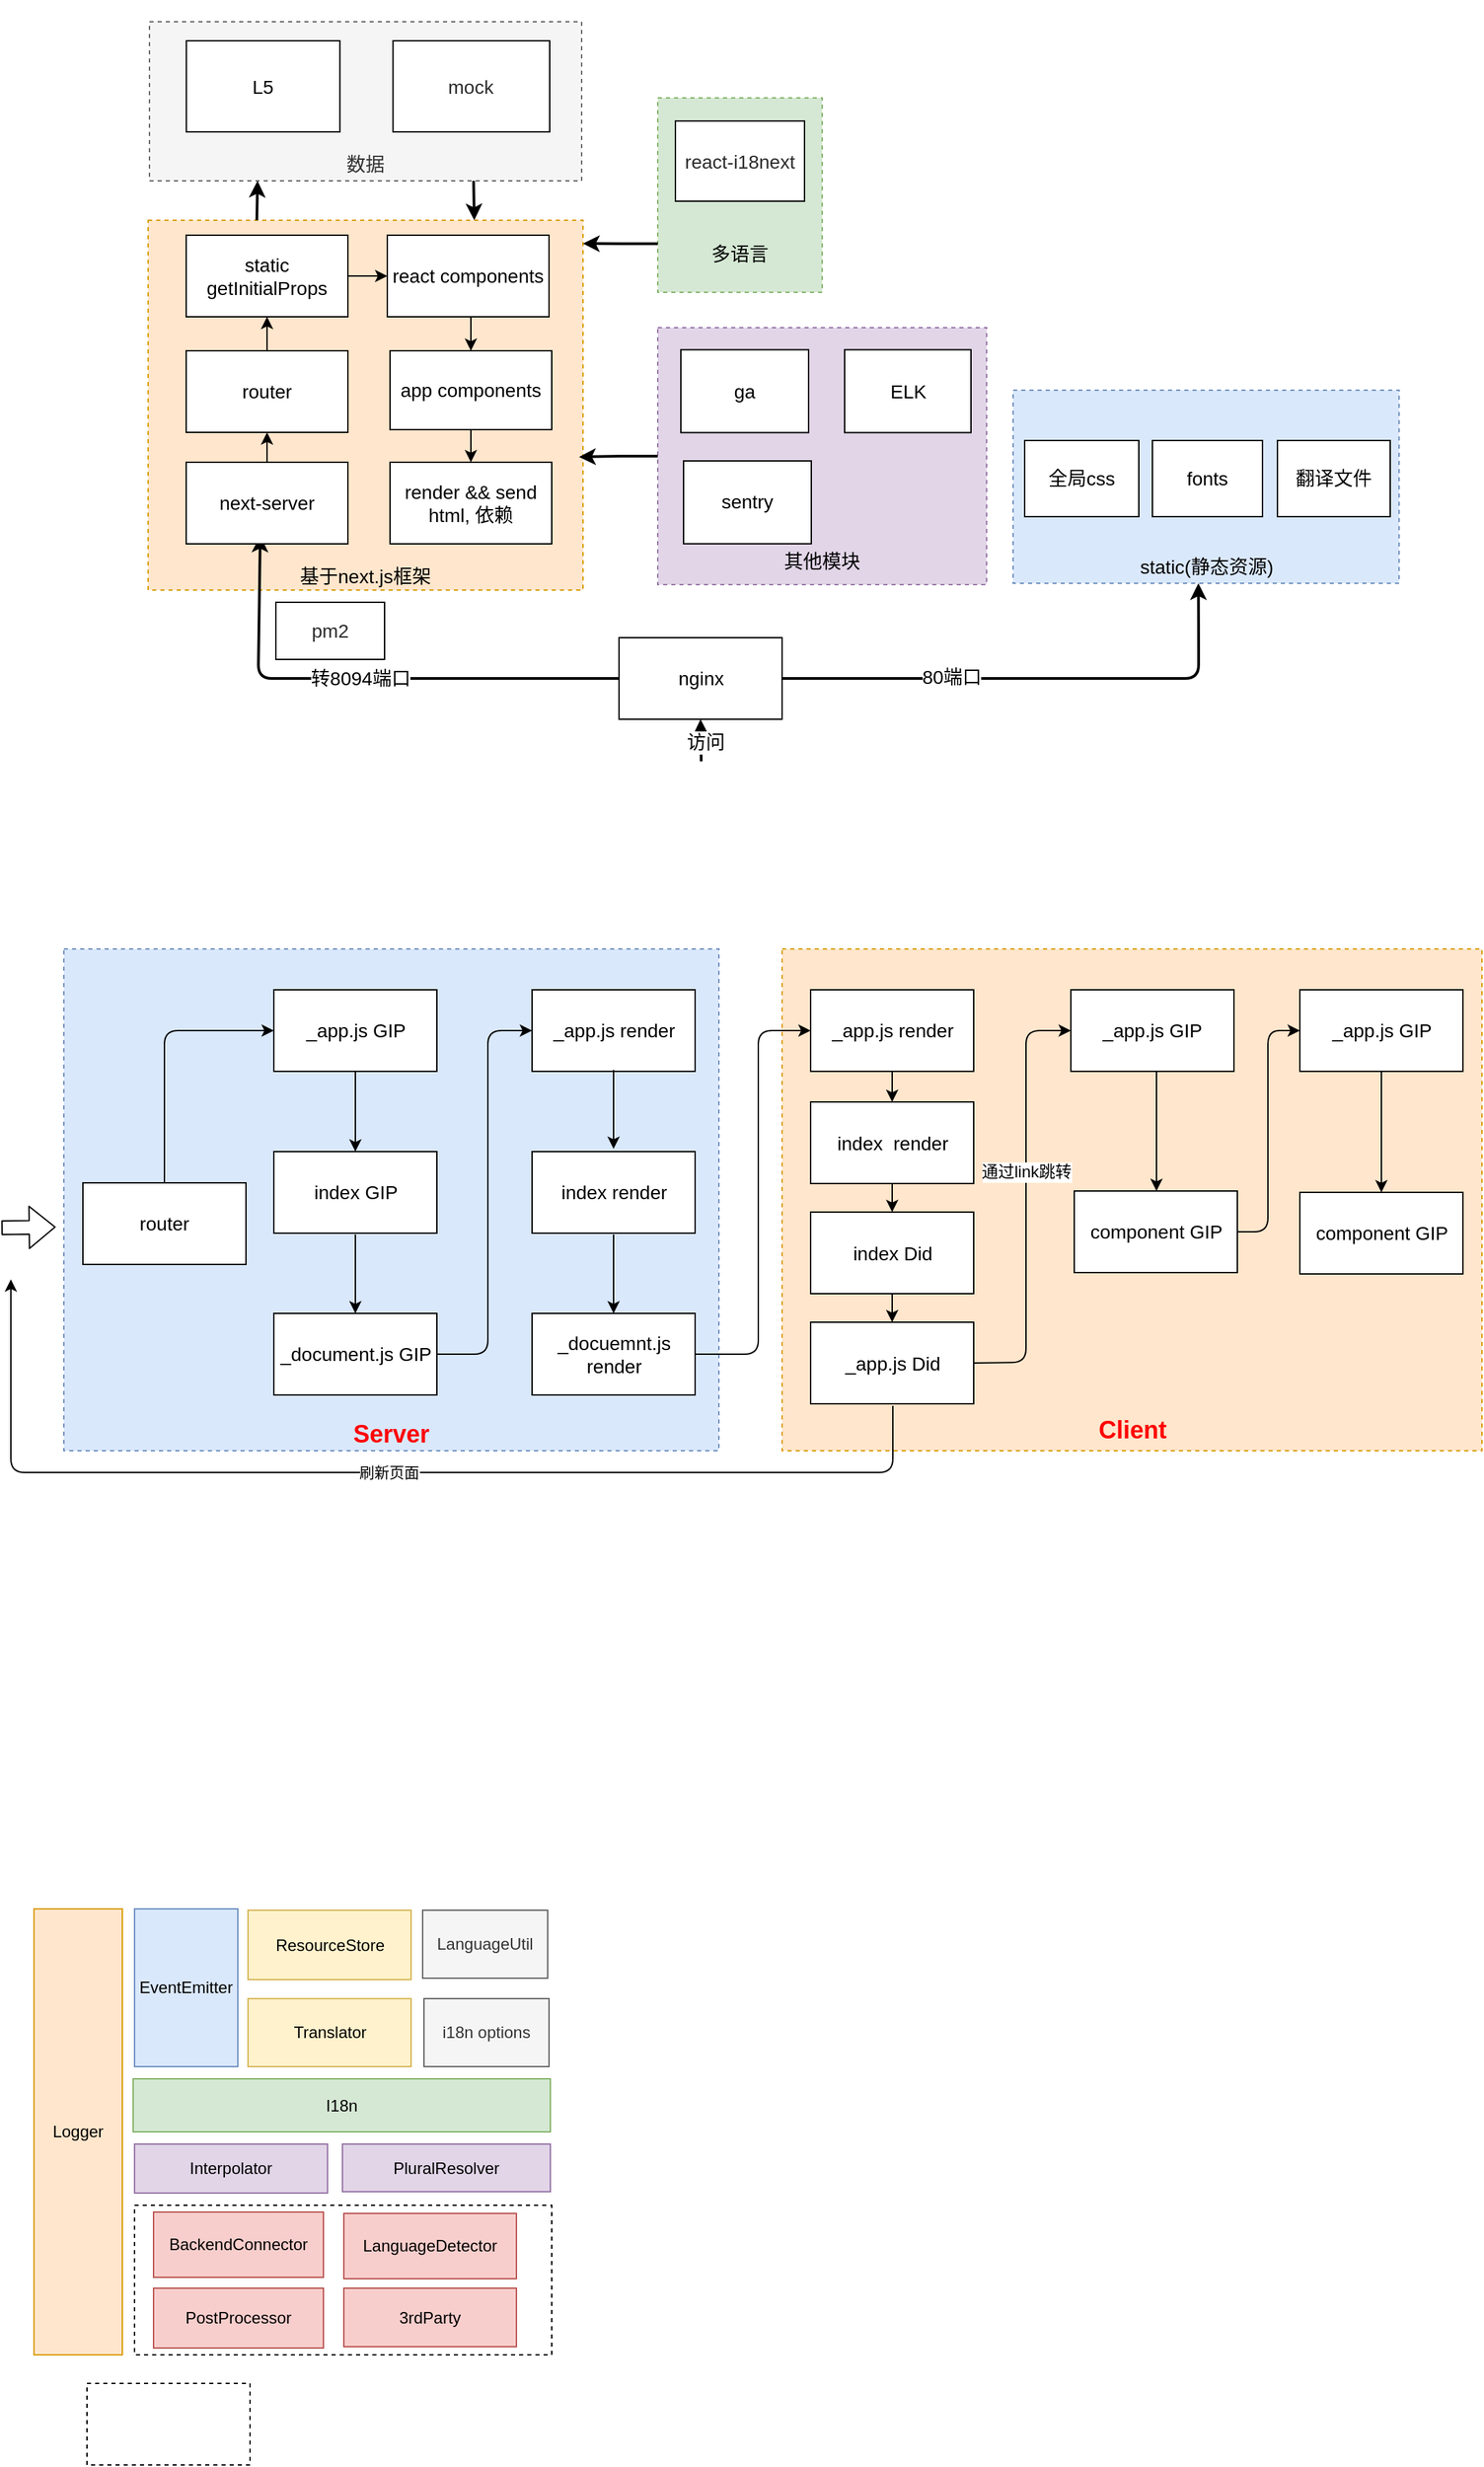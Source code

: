 <mxfile version="11.1.4" type="github"><diagram id="yrwFZAALMLEYpF8rsA4R" name="Page-1"><mxGraphModel dx="946" dy="648" grid="0" gridSize="10" guides="1" tooltips="1" connect="1" arrows="1" fold="1" page="1" pageScale="1.5" pageWidth="827" pageHeight="1169" math="0" shadow="0"><root><mxCell id="0"/><mxCell id="1" parent="0"/><mxCell id="HFbTe754PQWgXcVJ54lF-38" value="&lt;b&gt;&lt;font color=&quot;#ff0000&quot;&gt;&lt;br&gt;&lt;br&gt;&lt;br&gt;&lt;br&gt;&lt;br&gt;&lt;br&gt;&lt;br&gt;&lt;br&gt;&lt;br&gt;&lt;br&gt;&lt;br&gt;&lt;br&gt;&lt;br&gt;&lt;br&gt;&lt;br&gt;&lt;br&gt;&lt;br&gt;&lt;br&gt;&lt;br&gt;&lt;br&gt;&lt;br&gt;&lt;br&gt;&lt;font style=&quot;font-size: 18px&quot;&gt;&lt;br&gt;Client&lt;/font&gt;&lt;/font&gt;&lt;/b&gt;" style="rounded=0;whiteSpace=wrap;html=1;dashed=1;fillColor=#ffe6cc;strokeColor=#d79b00;" parent="1" vertex="1"><mxGeometry x="613.5" y="698" width="515" height="369" as="geometry"/></mxCell><mxCell id="HFbTe754PQWgXcVJ54lF-37" value="&lt;font color=&quot;#ff0000&quot; style=&quot;font-size: 18px&quot;&gt;&lt;br&gt;&lt;br&gt;&lt;br&gt;&lt;br&gt;&lt;br&gt;&lt;br&gt;&lt;br&gt;&lt;br&gt;&lt;br&gt;&lt;br&gt;&lt;br&gt;&lt;br&gt;&lt;br&gt;&lt;br&gt;&lt;br&gt;&lt;font&gt;&lt;b&gt;&lt;br&gt;Server&lt;/b&gt;&lt;/font&gt;&lt;/font&gt;" style="rounded=0;whiteSpace=wrap;html=1;dashed=1;fillColor=#dae8fc;strokeColor=#6c8ebf;" parent="1" vertex="1"><mxGeometry x="85" y="698" width="482" height="369" as="geometry"/></mxCell><mxCell id="fjasAtEGyfay4XgpQ-7l-1" value="&lt;font style=&quot;font-size: 14px&quot;&gt;&lt;br&gt;&lt;br&gt;&lt;br&gt;&lt;br&gt;&lt;br&gt;&lt;br&gt;&lt;br&gt;&lt;br&gt;&lt;br&gt;&lt;br&gt;&lt;br&gt;&lt;br&gt;&lt;br&gt;&lt;br&gt;&lt;br&gt;基于next.js框架&lt;br&gt;&lt;/font&gt;" style="rounded=0;whiteSpace=wrap;html=1;dashed=1;fillColor=#ffe6cc;strokeColor=#d79b00;" parent="1" vertex="1"><mxGeometry x="147" y="162" width="320" height="272" as="geometry"/></mxCell><mxCell id="fjasAtEGyfay4XgpQ-7l-7" value="&lt;font style=&quot;font-size: 14px&quot;&gt;&lt;br&gt;&lt;br&gt;&lt;br&gt;&lt;br&gt;&lt;br&gt;&lt;br&gt;&lt;br&gt;static(静态资源)&lt;/font&gt;" style="rounded=0;whiteSpace=wrap;html=1;dashed=1;fillColor=#dae8fc;strokeColor=#6c8ebf;" parent="1" vertex="1"><mxGeometry x="783.5" y="287" width="284" height="142" as="geometry"/></mxCell><mxCell id="fjasAtEGyfay4XgpQ-7l-4" value="&lt;font style=&quot;font-size: 14px&quot;&gt;nginx&lt;/font&gt;" style="rounded=0;whiteSpace=wrap;html=1;" parent="1" vertex="1"><mxGeometry x="493.5" y="469" width="120" height="60" as="geometry"/></mxCell><mxCell id="fjasAtEGyfay4XgpQ-7l-5" value="&lt;font style=&quot;font-size: 14px&quot;&gt;fonts&lt;/font&gt;" style="rounded=0;whiteSpace=wrap;html=1;" parent="1" vertex="1"><mxGeometry x="886" y="324" width="81" height="56" as="geometry"/></mxCell><mxCell id="fjasAtEGyfay4XgpQ-7l-6" value="&lt;font style=&quot;font-size: 14px&quot;&gt;全局css&lt;/font&gt;" style="rounded=0;whiteSpace=wrap;html=1;" parent="1" vertex="1"><mxGeometry x="792" y="324" width="84" height="56" as="geometry"/></mxCell><mxCell id="fjasAtEGyfay4XgpQ-7l-8" value="&lt;font style=&quot;font-size: 14px&quot;&gt;翻译文件&lt;/font&gt;" style="rounded=0;whiteSpace=wrap;html=1;" parent="1" vertex="1"><mxGeometry x="978" y="324" width="83" height="56" as="geometry"/></mxCell><mxCell id="fjasAtEGyfay4XgpQ-7l-9" value="" style="endArrow=classic;html=1;strokeWidth=2;exitX=1;exitY=0.5;exitDx=0;exitDy=0;entryX=0.48;entryY=1;entryDx=0;entryDy=0;entryPerimeter=0;" parent="1" source="fjasAtEGyfay4XgpQ-7l-4" target="fjasAtEGyfay4XgpQ-7l-7" edge="1"><mxGeometry width="50" height="50" relative="1" as="geometry"><mxPoint x="564" y="500" as="sourcePoint"/><mxPoint x="849" y="407" as="targetPoint"/><Array as="points"><mxPoint x="920" y="499"/><mxPoint x="920" y="466"/></Array></mxGeometry></mxCell><mxCell id="fjasAtEGyfay4XgpQ-7l-10" value="&lt;font style=&quot;font-size: 14px&quot;&gt;80端口&lt;/font&gt;" style="text;html=1;resizable=0;points=[];align=center;verticalAlign=middle;labelBackgroundColor=#ffffff;" parent="fjasAtEGyfay4XgpQ-7l-9" vertex="1" connectable="0"><mxGeometry x="0.085" y="1" relative="1" as="geometry"><mxPoint x="-80" as="offset"/></mxGeometry></mxCell><mxCell id="fjasAtEGyfay4XgpQ-7l-12" value="" style="endArrow=classic;html=1;entryX=0.5;entryY=1;entryDx=0;entryDy=0;exitX=0;exitY=0.5;exitDx=0;exitDy=0;strokeWidth=2;" parent="1" source="fjasAtEGyfay4XgpQ-7l-4" edge="1"><mxGeometry width="50" height="50" relative="1" as="geometry"><mxPoint x="537" y="467" as="sourcePoint"/><mxPoint x="229.5" y="394" as="targetPoint"/><Array as="points"><mxPoint x="228" y="499"/></Array></mxGeometry></mxCell><mxCell id="fjasAtEGyfay4XgpQ-7l-14" value="&lt;font style=&quot;font-size: 14px&quot;&gt;转8094端口&lt;/font&gt;" style="text;html=1;resizable=0;points=[];align=center;verticalAlign=middle;labelBackgroundColor=#ffffff;" parent="fjasAtEGyfay4XgpQ-7l-12" vertex="1" connectable="0"><mxGeometry x="-0.063" relative="1" as="geometry"><mxPoint x="-17" as="offset"/></mxGeometry></mxCell><mxCell id="fjasAtEGyfay4XgpQ-7l-47" value="&lt;font color=&quot;#2b2b2b&quot;&gt;&lt;span style=&quot;font-size: 14px ; white-space: pre-wrap ; background-color: rgb(255 , 255 , 255)&quot;&gt;pm2&lt;/span&gt;&lt;/font&gt;" style="rounded=0;whiteSpace=wrap;html=1;" parent="1" vertex="1"><mxGeometry x="241" y="443" width="80" height="42" as="geometry"/></mxCell><mxCell id="HFbTe754PQWgXcVJ54lF-2" value="" style="shape=flexArrow;endArrow=classic;html=1;" parent="1" edge="1"><mxGeometry width="50" height="50" relative="1" as="geometry"><mxPoint x="39" y="903" as="sourcePoint"/><mxPoint x="79" y="902.5" as="targetPoint"/></mxGeometry></mxCell><mxCell id="HFbTe754PQWgXcVJ54lF-4" value="&lt;font style=&quot;font-size: 14px&quot;&gt;router&lt;/font&gt;" style="rounded=0;whiteSpace=wrap;html=1;" parent="1" vertex="1"><mxGeometry x="99" y="870" width="120" height="60" as="geometry"/></mxCell><mxCell id="HFbTe754PQWgXcVJ54lF-6" value="&lt;span style=&quot;font-size: 14px&quot;&gt;_app.js GIP&lt;/span&gt;" style="rounded=0;whiteSpace=wrap;html=1;" parent="1" vertex="1"><mxGeometry x="239.5" y="728" width="120" height="60" as="geometry"/></mxCell><mxCell id="HFbTe754PQWgXcVJ54lF-7" value="&lt;span style=&quot;font-size: 14px&quot;&gt;_document.js GIP&lt;/span&gt;" style="rounded=0;whiteSpace=wrap;html=1;" parent="1" vertex="1"><mxGeometry x="239.5" y="966" width="120" height="60" as="geometry"/></mxCell><mxCell id="HFbTe754PQWgXcVJ54lF-8" value="&lt;span style=&quot;font-size: 14px&quot;&gt;index GIP&lt;/span&gt;" style="rounded=0;whiteSpace=wrap;html=1;" parent="1" vertex="1"><mxGeometry x="239.5" y="847" width="120" height="60" as="geometry"/></mxCell><mxCell id="HFbTe754PQWgXcVJ54lF-9" value="&lt;span style=&quot;font-size: 14px&quot;&gt;_app.js render&lt;/span&gt;" style="rounded=0;whiteSpace=wrap;html=1;" parent="1" vertex="1"><mxGeometry x="429.5" y="728" width="120" height="60" as="geometry"/></mxCell><mxCell id="HFbTe754PQWgXcVJ54lF-10" value="&lt;span style=&quot;font-size: 14px&quot;&gt;index&lt;/span&gt;&lt;span style=&quot;font-size: 14px&quot;&gt;&amp;nbsp;render&lt;/span&gt;" style="rounded=0;whiteSpace=wrap;html=1;" parent="1" vertex="1"><mxGeometry x="429.5" y="847" width="120" height="60" as="geometry"/></mxCell><mxCell id="HFbTe754PQWgXcVJ54lF-11" value="&lt;span style=&quot;font-size: 14px&quot;&gt;_docuemnt.js render&lt;/span&gt;" style="rounded=0;whiteSpace=wrap;html=1;" parent="1" vertex="1"><mxGeometry x="429.5" y="966" width="120" height="60" as="geometry"/></mxCell><mxCell id="HFbTe754PQWgXcVJ54lF-12" value="" style="endArrow=classic;html=1;exitX=0.5;exitY=0;exitDx=0;exitDy=0;entryX=0;entryY=0.5;entryDx=0;entryDy=0;" parent="1" source="HFbTe754PQWgXcVJ54lF-4" target="HFbTe754PQWgXcVJ54lF-6" edge="1"><mxGeometry width="50" height="50" relative="1" as="geometry"><mxPoint x="134.5" y="829" as="sourcePoint"/><mxPoint x="184.5" y="779" as="targetPoint"/><Array as="points"><mxPoint x="159" y="758"/></Array></mxGeometry></mxCell><mxCell id="HFbTe754PQWgXcVJ54lF-13" value="" style="endArrow=classic;html=1;entryX=0.5;entryY=0;entryDx=0;entryDy=0;exitX=0.5;exitY=1;exitDx=0;exitDy=0;" parent="1" source="HFbTe754PQWgXcVJ54lF-6" target="HFbTe754PQWgXcVJ54lF-8" edge="1"><mxGeometry width="50" height="50" relative="1" as="geometry"><mxPoint x="227" y="846" as="sourcePoint"/><mxPoint x="277" y="796" as="targetPoint"/></mxGeometry></mxCell><mxCell id="HFbTe754PQWgXcVJ54lF-14" value="" style="endArrow=classic;html=1;entryX=0.5;entryY=0;entryDx=0;entryDy=0;exitX=0.5;exitY=1;exitDx=0;exitDy=0;" parent="1" edge="1"><mxGeometry width="50" height="50" relative="1" as="geometry"><mxPoint x="299.5" y="908" as="sourcePoint"/><mxPoint x="299.5" y="966" as="targetPoint"/></mxGeometry></mxCell><mxCell id="HFbTe754PQWgXcVJ54lF-15" value="" style="endArrow=classic;html=1;entryX=0;entryY=0.5;entryDx=0;entryDy=0;exitX=1;exitY=0.5;exitDx=0;exitDy=0;" parent="1" source="HFbTe754PQWgXcVJ54lF-7" target="HFbTe754PQWgXcVJ54lF-9" edge="1"><mxGeometry width="50" height="50" relative="1" as="geometry"><mxPoint x="386" y="1046" as="sourcePoint"/><mxPoint x="456.711" y="996" as="targetPoint"/><Array as="points"><mxPoint x="397" y="996"/><mxPoint x="397" y="864"/><mxPoint x="397" y="758"/></Array></mxGeometry></mxCell><mxCell id="HFbTe754PQWgXcVJ54lF-16" value="" style="endArrow=classic;html=1;entryX=0.5;entryY=0;entryDx=0;entryDy=0;exitX=0.5;exitY=1;exitDx=0;exitDy=0;" parent="1" edge="1"><mxGeometry width="50" height="50" relative="1" as="geometry"><mxPoint x="489.5" y="787" as="sourcePoint"/><mxPoint x="489.5" y="845" as="targetPoint"/></mxGeometry></mxCell><mxCell id="HFbTe754PQWgXcVJ54lF-17" value="" style="endArrow=classic;html=1;entryX=0.5;entryY=0;entryDx=0;entryDy=0;exitX=0.5;exitY=1;exitDx=0;exitDy=0;" parent="1" edge="1"><mxGeometry width="50" height="50" relative="1" as="geometry"><mxPoint x="489.5" y="908" as="sourcePoint"/><mxPoint x="489.5" y="966" as="targetPoint"/></mxGeometry></mxCell><mxCell id="HFbTe754PQWgXcVJ54lF-18" value="&lt;span style=&quot;font-size: 14px&quot;&gt;_app.js render&lt;/span&gt;" style="rounded=0;whiteSpace=wrap;html=1;" parent="1" vertex="1"><mxGeometry x="634.5" y="728" width="120" height="60" as="geometry"/></mxCell><mxCell id="HFbTe754PQWgXcVJ54lF-19" value="&lt;span style=&quot;font-size: 14px&quot;&gt;index&amp;nbsp;&amp;nbsp;&lt;/span&gt;&lt;span style=&quot;font-size: 14px&quot;&gt;render&lt;/span&gt;" style="rounded=0;whiteSpace=wrap;html=1;" parent="1" vertex="1"><mxGeometry x="634.5" y="810.5" width="120" height="60" as="geometry"/></mxCell><mxCell id="HFbTe754PQWgXcVJ54lF-20" value="&lt;span style=&quot;font-size: 14px&quot;&gt;index Did&lt;/span&gt;" style="rounded=0;whiteSpace=wrap;html=1;" parent="1" vertex="1"><mxGeometry x="634.5" y="891.5" width="120" height="60" as="geometry"/></mxCell><mxCell id="HFbTe754PQWgXcVJ54lF-21" value="&lt;span style=&quot;font-size: 14px&quot;&gt;_app.js Did&lt;/span&gt;" style="rounded=0;whiteSpace=wrap;html=1;" parent="1" vertex="1"><mxGeometry x="634.5" y="972.5" width="120" height="60" as="geometry"/></mxCell><mxCell id="HFbTe754PQWgXcVJ54lF-22" value="" style="endArrow=classic;html=1;entryX=0.5;entryY=0;entryDx=0;entryDy=0;exitX=0.5;exitY=1;exitDx=0;exitDy=0;" parent="1" source="HFbTe754PQWgXcVJ54lF-18" target="HFbTe754PQWgXcVJ54lF-19" edge="1"><mxGeometry width="50" height="50" relative="1" as="geometry"><mxPoint x="536" y="798" as="sourcePoint"/><mxPoint x="536" y="856" as="targetPoint"/></mxGeometry></mxCell><mxCell id="HFbTe754PQWgXcVJ54lF-25" value="" style="endArrow=classic;html=1;entryX=0.5;entryY=0;entryDx=0;entryDy=0;exitX=0.5;exitY=1;exitDx=0;exitDy=0;" parent="1" source="HFbTe754PQWgXcVJ54lF-19" target="HFbTe754PQWgXcVJ54lF-20" edge="1"><mxGeometry width="50" height="50" relative="1" as="geometry"><mxPoint x="755" y="871" as="sourcePoint"/><mxPoint x="765" y="820" as="targetPoint"/></mxGeometry></mxCell><mxCell id="HFbTe754PQWgXcVJ54lF-26" value="" style="endArrow=classic;html=1;entryX=0.5;entryY=0;entryDx=0;entryDy=0;exitX=0.5;exitY=1;exitDx=0;exitDy=0;" parent="1" source="HFbTe754PQWgXcVJ54lF-20" target="HFbTe754PQWgXcVJ54lF-21" edge="1"><mxGeometry width="50" height="50" relative="1" as="geometry"><mxPoint x="755" y="954" as="sourcePoint"/><mxPoint x="775" y="830" as="targetPoint"/></mxGeometry></mxCell><mxCell id="HFbTe754PQWgXcVJ54lF-27" value="" style="endArrow=classic;html=1;entryX=0;entryY=0.5;entryDx=0;entryDy=0;exitX=1;exitY=0.5;exitDx=0;exitDy=0;" parent="1" source="HFbTe754PQWgXcVJ54lF-11" target="HFbTe754PQWgXcVJ54lF-18" edge="1"><mxGeometry width="50" height="50" relative="1" as="geometry"><mxPoint x="535.5" y="918" as="sourcePoint"/><mxPoint x="535.5" y="976" as="targetPoint"/><Array as="points"><mxPoint x="596" y="996"/><mxPoint x="596" y="758"/></Array></mxGeometry></mxCell><mxCell id="HFbTe754PQWgXcVJ54lF-29" value="&lt;span style=&quot;font-size: 14px&quot;&gt;_app.js GIP&lt;/span&gt;" style="rounded=0;whiteSpace=wrap;html=1;" parent="1" vertex="1"><mxGeometry x="826" y="728" width="120" height="60" as="geometry"/></mxCell><mxCell id="HFbTe754PQWgXcVJ54lF-30" value="&lt;span style=&quot;font-size: 14px&quot;&gt;component GIP&lt;/span&gt;" style="rounded=0;whiteSpace=wrap;html=1;" parent="1" vertex="1"><mxGeometry x="828.5" y="876" width="120" height="60" as="geometry"/></mxCell><mxCell id="HFbTe754PQWgXcVJ54lF-31" value="&lt;span style=&quot;font-size: 14px&quot;&gt;_app.js GIP&lt;/span&gt;" style="rounded=0;whiteSpace=wrap;html=1;" parent="1" vertex="1"><mxGeometry x="994.5" y="728" width="120" height="60" as="geometry"/></mxCell><mxCell id="HFbTe754PQWgXcVJ54lF-32" value="&lt;span style=&quot;font-size: 14px&quot;&gt;component GIP&lt;/span&gt;" style="rounded=0;whiteSpace=wrap;html=1;" parent="1" vertex="1"><mxGeometry x="994.5" y="877" width="120" height="60" as="geometry"/></mxCell><mxCell id="HFbTe754PQWgXcVJ54lF-33" value="" style="endArrow=classic;html=1;exitX=1;exitY=0.5;exitDx=0;exitDy=0;entryX=0;entryY=0.5;entryDx=0;entryDy=0;" parent="1" source="HFbTe754PQWgXcVJ54lF-21" target="HFbTe754PQWgXcVJ54lF-29" edge="1"><mxGeometry width="50" height="50" relative="1" as="geometry"><mxPoint x="822" y="1016" as="sourcePoint"/><mxPoint x="872" y="882" as="targetPoint"/><Array as="points"><mxPoint x="793" y="1002"/><mxPoint x="793" y="758"/></Array></mxGeometry></mxCell><mxCell id="HFbTe754PQWgXcVJ54lF-35" value="通过link跳转" style="text;html=1;resizable=0;points=[];align=center;verticalAlign=middle;labelBackgroundColor=#ffffff;" parent="HFbTe754PQWgXcVJ54lF-33" vertex="1" connectable="0"><mxGeometry x="0.131" relative="1" as="geometry"><mxPoint as="offset"/></mxGeometry></mxCell><mxCell id="HFbTe754PQWgXcVJ54lF-39" value="" style="endArrow=classic;html=1;" parent="1" edge="1"><mxGeometry width="50" height="50" relative="1" as="geometry"><mxPoint x="889" y="788" as="sourcePoint"/><mxPoint x="889" y="876" as="targetPoint"/></mxGeometry></mxCell><mxCell id="HFbTe754PQWgXcVJ54lF-42" value="" style="endArrow=classic;html=1;entryX=0.5;entryY=0;entryDx=0;entryDy=0;exitX=0.5;exitY=1;exitDx=0;exitDy=0;" parent="1" source="HFbTe754PQWgXcVJ54lF-31" target="HFbTe754PQWgXcVJ54lF-32" edge="1"><mxGeometry width="50" height="50" relative="1" as="geometry"><mxPoint x="509.5" y="807" as="sourcePoint"/><mxPoint x="509.5" y="865" as="targetPoint"/></mxGeometry></mxCell><mxCell id="HFbTe754PQWgXcVJ54lF-43" value="" style="endArrow=classic;html=1;entryX=0;entryY=0.5;entryDx=0;entryDy=0;exitX=1;exitY=0.5;exitDx=0;exitDy=0;" parent="1" source="HFbTe754PQWgXcVJ54lF-30" target="HFbTe754PQWgXcVJ54lF-31" edge="1"><mxGeometry width="50" height="50" relative="1" as="geometry"><mxPoint x="1065" y="798" as="sourcePoint"/><mxPoint x="1065" y="887" as="targetPoint"/><Array as="points"><mxPoint x="971" y="906"/><mxPoint x="971" y="758"/></Array></mxGeometry></mxCell><mxCell id="HFbTe754PQWgXcVJ54lF-44" value="刷新页面" style="endArrow=classic;html=1;" parent="1" edge="1"><mxGeometry width="50" height="50" relative="1" as="geometry"><mxPoint x="695" y="1034" as="sourcePoint"/><mxPoint x="46" y="941" as="targetPoint"/><Array as="points"><mxPoint x="695" y="1083"/><mxPoint x="286" y="1083"/><mxPoint x="121" y="1083"/><mxPoint x="46" y="1083"/></Array></mxGeometry></mxCell><mxCell id="qxPguwyZ_NLMw6IKdvKy-2" value="Logger" style="rounded=0;whiteSpace=wrap;html=1;fillColor=#ffe6cc;strokeColor=#d79b00;" parent="1" vertex="1"><mxGeometry x="63" y="1404" width="65" height="328" as="geometry"/></mxCell><mxCell id="qxPguwyZ_NLMw6IKdvKy-4" value="EventEmitter" style="rounded=0;whiteSpace=wrap;html=1;fillColor=#dae8fc;strokeColor=#6c8ebf;" parent="1" vertex="1"><mxGeometry x="137" y="1404" width="76" height="116" as="geometry"/></mxCell><mxCell id="qxPguwyZ_NLMw6IKdvKy-8" value="ResourceStore" style="rounded=0;whiteSpace=wrap;html=1;fillColor=#fff2cc;strokeColor=#d6b656;" parent="1" vertex="1"><mxGeometry x="220.5" y="1405" width="120" height="51" as="geometry"/></mxCell><mxCell id="qxPguwyZ_NLMw6IKdvKy-9" value="Translator" style="rounded=0;whiteSpace=wrap;html=1;fillColor=#fff2cc;strokeColor=#d6b656;" parent="1" vertex="1"><mxGeometry x="220.5" y="1470" width="120" height="50" as="geometry"/></mxCell><mxCell id="qxPguwyZ_NLMw6IKdvKy-12" value="LanguageUtil" style="rounded=0;whiteSpace=wrap;html=1;fillColor=#f5f5f5;strokeColor=#666666;fontColor=#333333;" parent="1" vertex="1"><mxGeometry x="349" y="1405" width="92" height="50" as="geometry"/></mxCell><mxCell id="qxPguwyZ_NLMw6IKdvKy-13" value="I18n" style="rounded=0;whiteSpace=wrap;html=1;fillColor=#d5e8d4;strokeColor=#82b366;" parent="1" vertex="1"><mxGeometry x="136" y="1529" width="307" height="39" as="geometry"/></mxCell><mxCell id="qxPguwyZ_NLMw6IKdvKy-14" value="Interpolator" style="rounded=0;whiteSpace=wrap;html=1;fillColor=#e1d5e7;strokeColor=#9673a6;" parent="1" vertex="1"><mxGeometry x="137" y="1577" width="142" height="36" as="geometry"/></mxCell><mxCell id="qxPguwyZ_NLMw6IKdvKy-15" value="i18n options" style="rounded=0;whiteSpace=wrap;html=1;fillColor=#f5f5f5;strokeColor=#666666;fontColor=#333333;" parent="1" vertex="1"><mxGeometry x="350" y="1470" width="92" height="50" as="geometry"/></mxCell><mxCell id="qxPguwyZ_NLMw6IKdvKy-16" value="PluralResolver" style="rounded=0;whiteSpace=wrap;html=1;fillColor=#e1d5e7;strokeColor=#9673a6;" parent="1" vertex="1"><mxGeometry x="290" y="1577" width="153" height="35" as="geometry"/></mxCell><mxCell id="qxPguwyZ_NLMw6IKdvKy-18" value="" style="group;dashed=1;" parent="1" vertex="1" connectable="0"><mxGeometry x="151" y="1627" width="293" height="105" as="geometry"/></mxCell><mxCell id="qxPguwyZ_NLMw6IKdvKy-17" value="" style="rounded=0;whiteSpace=wrap;html=1;fillColor=none;dashed=1;" parent="qxPguwyZ_NLMw6IKdvKy-18" vertex="1"><mxGeometry x="-14" y="-5" width="307" height="110" as="geometry"/></mxCell><mxCell id="qxPguwyZ_NLMw6IKdvKy-3" value="BackendConnector" style="rounded=0;whiteSpace=wrap;html=1;fillColor=#f8cecc;strokeColor=#b85450;" parent="qxPguwyZ_NLMw6IKdvKy-18" vertex="1"><mxGeometry width="125" height="48" as="geometry"/></mxCell><mxCell id="qxPguwyZ_NLMw6IKdvKy-5" value="PostProcessor" style="rounded=0;whiteSpace=wrap;html=1;fillColor=#f8cecc;strokeColor=#b85450;" parent="qxPguwyZ_NLMw6IKdvKy-18" vertex="1"><mxGeometry y="56" width="125" height="44" as="geometry"/></mxCell><mxCell id="qxPguwyZ_NLMw6IKdvKy-6" value="LanguageDetector" style="rounded=0;whiteSpace=wrap;html=1;fillColor=#f8cecc;strokeColor=#b85450;" parent="qxPguwyZ_NLMw6IKdvKy-18" vertex="1"><mxGeometry x="140" y="1" width="127" height="48" as="geometry"/></mxCell><mxCell id="qxPguwyZ_NLMw6IKdvKy-7" value="3rdParty" style="rounded=0;whiteSpace=wrap;html=1;fillColor=#f8cecc;strokeColor=#b85450;" parent="qxPguwyZ_NLMw6IKdvKy-18" vertex="1"><mxGeometry x="140" y="56" width="127" height="43" as="geometry"/></mxCell><mxCell id="9qx7VGFw7wvQeBr6Wfoj-5" value="" style="rounded=0;whiteSpace=wrap;html=1;dashed=1;" parent="1" vertex="1"><mxGeometry x="102" y="1753" width="120" height="60" as="geometry"/></mxCell><mxCell id="9qx7VGFw7wvQeBr6Wfoj-35" value="" style="endArrow=classic;html=1;strokeWidth=2;entryX=0.5;entryY=1;entryDx=0;entryDy=0;" parent="1" target="fjasAtEGyfay4XgpQ-7l-4" edge="1"><mxGeometry width="50" height="50" relative="1" as="geometry"><mxPoint x="554" y="560" as="sourcePoint"/><mxPoint x="578" y="559" as="targetPoint"/></mxGeometry></mxCell><mxCell id="9qx7VGFw7wvQeBr6Wfoj-36" value="&lt;font style=&quot;font-size: 14px&quot;&gt;访问&lt;/font&gt;" style="text;html=1;resizable=0;points=[];align=center;verticalAlign=middle;labelBackgroundColor=#ffffff;" parent="9qx7VGFw7wvQeBr6Wfoj-35" vertex="1" connectable="0"><mxGeometry x="-0.052" y="-3" relative="1" as="geometry"><mxPoint as="offset"/></mxGeometry></mxCell><mxCell id="wtfWNb9yjtGzy_PD_Spp-4" value="" style="group" parent="1" vertex="1" connectable="0"><mxGeometry x="159" width="307" height="147" as="geometry"/></mxCell><mxCell id="Wb6L665JLZdIpyMM1T9n-1" value="" style="group" vertex="1" connectable="0" parent="wtfWNb9yjtGzy_PD_Spp-4"><mxGeometry width="307" height="147" as="geometry"/></mxCell><mxCell id="wtfWNb9yjtGzy_PD_Spp-2" value="&lt;br&gt;&lt;br&gt;&lt;br&gt;&lt;br&gt;&lt;font style=&quot;font-size: 14px&quot;&gt;&lt;br&gt;&lt;br&gt;数据&lt;/font&gt;" style="rounded=0;whiteSpace=wrap;html=1;dashed=1;fillColor=#f5f5f5;strokeColor=#666666;fontColor=#333333;" parent="Wb6L665JLZdIpyMM1T9n-1" vertex="1"><mxGeometry x="-11" y="16" width="318" height="117" as="geometry"/></mxCell><mxCell id="fjasAtEGyfay4XgpQ-7l-19" value="&lt;font style=&quot;font-size: 14px&quot;&gt;L5&lt;/font&gt;" style="rounded=0;whiteSpace=wrap;html=1;" parent="Wb6L665JLZdIpyMM1T9n-1" vertex="1"><mxGeometry x="16.141" y="30" width="112.987" height="67" as="geometry"/></mxCell><mxCell id="fjasAtEGyfay4XgpQ-7l-45" value="&lt;font color=&quot;#2b2b2b&quot;&gt;&lt;span style=&quot;font-size: 14px ; white-space: pre-wrap ; background-color: rgb(255 , 255 , 255)&quot;&gt;mock&lt;/span&gt;&lt;/font&gt;" style="rounded=0;whiteSpace=wrap;html=1;" parent="Wb6L665JLZdIpyMM1T9n-1" vertex="1"><mxGeometry x="168.21" y="30" width="115.293" height="67" as="geometry"/></mxCell><mxCell id="Wb6L665JLZdIpyMM1T9n-9" style="edgeStyle=orthogonalEdgeStyle;rounded=0;orthogonalLoop=1;jettySize=auto;html=1;exitX=0.5;exitY=0;exitDx=0;exitDy=0;entryX=0.5;entryY=1;entryDx=0;entryDy=0;" edge="1" parent="1" source="wtfWNb9yjtGzy_PD_Spp-5" target="wtfWNb9yjtGzy_PD_Spp-11"><mxGeometry relative="1" as="geometry"/></mxCell><mxCell id="wtfWNb9yjtGzy_PD_Spp-5" value="&lt;span style=&quot;font-size: 14px&quot;&gt;next-server&lt;/span&gt;" style="rounded=0;whiteSpace=wrap;html=1;" parent="1" vertex="1"><mxGeometry x="175" y="340" width="119" height="60" as="geometry"/></mxCell><mxCell id="wtfWNb9yjtGzy_PD_Spp-6" value="" style="group" parent="1" vertex="1" connectable="0"><mxGeometry x="482" y="241" width="282" height="196" as="geometry"/></mxCell><mxCell id="wtfWNb9yjtGzy_PD_Spp-9" value="&lt;br&gt;&lt;br&gt;&lt;br&gt;&lt;br&gt;&lt;br&gt;&lt;br&gt;&lt;font style=&quot;font-size: 14px&quot;&gt;&lt;br&gt;&lt;br&gt;&lt;br&gt;&lt;br&gt;其他模块&lt;/font&gt;" style="rounded=0;whiteSpace=wrap;html=1;dashed=1;fillColor=#e1d5e7;strokeColor=#9673a6;" parent="wtfWNb9yjtGzy_PD_Spp-6" vertex="1"><mxGeometry x="40" width="242" height="189" as="geometry"/></mxCell><mxCell id="fjasAtEGyfay4XgpQ-7l-43" value="&lt;font style=&quot;font-size: 14px&quot;&gt;sentry&lt;/font&gt;" style="rounded=0;whiteSpace=wrap;html=1;" parent="wtfWNb9yjtGzy_PD_Spp-6" vertex="1"><mxGeometry x="59" y="98" width="94" height="60.933" as="geometry"/></mxCell><mxCell id="fjasAtEGyfay4XgpQ-7l-49" value="&lt;font style=&quot;font-size: 14px&quot;&gt;ga&lt;/font&gt;" style="rounded=0;whiteSpace=wrap;html=1;" parent="wtfWNb9yjtGzy_PD_Spp-6" vertex="1"><mxGeometry x="57" y="16.249" width="94" height="60.933" as="geometry"/></mxCell><mxCell id="wtfWNb9yjtGzy_PD_Spp-1" value="&lt;span style=&quot;font-size: 14px&quot;&gt;ELK&lt;/span&gt;" style="rounded=0;whiteSpace=wrap;html=1;" parent="wtfWNb9yjtGzy_PD_Spp-6" vertex="1"><mxGeometry x="177.5" y="16.249" width="93" height="60.933" as="geometry"/></mxCell><mxCell id="Wb6L665JLZdIpyMM1T9n-12" style="edgeStyle=orthogonalEdgeStyle;rounded=0;orthogonalLoop=1;jettySize=auto;html=1;exitX=0.5;exitY=1;exitDx=0;exitDy=0;entryX=0.5;entryY=0;entryDx=0;entryDy=0;" edge="1" parent="1" source="wtfWNb9yjtGzy_PD_Spp-7" target="Wb6L665JLZdIpyMM1T9n-7"><mxGeometry relative="1" as="geometry"/></mxCell><mxCell id="wtfWNb9yjtGzy_PD_Spp-7" value="&lt;span style=&quot;font-size: 14px&quot;&gt;react components&lt;/span&gt;" style="rounded=0;whiteSpace=wrap;html=1;" parent="1" vertex="1"><mxGeometry x="323" y="173" width="119" height="60" as="geometry"/></mxCell><mxCell id="wtfWNb9yjtGzy_PD_Spp-10" value="" style="group" parent="1" vertex="1" connectable="0"><mxGeometry x="522" y="72" width="121" height="143" as="geometry"/></mxCell><mxCell id="9qx7VGFw7wvQeBr6Wfoj-26" value="&lt;br&gt;&lt;br&gt;&lt;br&gt;&lt;br&gt;&lt;br&gt;&lt;br&gt;&lt;font style=&quot;font-size: 14px&quot;&gt;多语言&lt;/font&gt;" style="rounded=0;whiteSpace=wrap;html=1;dashed=1;fillColor=#d5e8d4;strokeColor=#82b366;" parent="wtfWNb9yjtGzy_PD_Spp-10" vertex="1"><mxGeometry width="121" height="143" as="geometry"/></mxCell><mxCell id="fjasAtEGyfay4XgpQ-7l-46" value="&lt;font color=&quot;#2b2b2b&quot;&gt;&lt;span style=&quot;font-size: 14px ; white-space: pre-wrap ; background-color: rgb(255 , 255 , 255)&quot;&gt;react-i18next&lt;/span&gt;&lt;/font&gt;" style="rounded=0;whiteSpace=wrap;html=1;" parent="wtfWNb9yjtGzy_PD_Spp-10" vertex="1"><mxGeometry x="13" y="17" width="95" height="59" as="geometry"/></mxCell><mxCell id="Wb6L665JLZdIpyMM1T9n-10" style="edgeStyle=orthogonalEdgeStyle;rounded=0;orthogonalLoop=1;jettySize=auto;html=1;exitX=0.5;exitY=0;exitDx=0;exitDy=0;entryX=0.5;entryY=1;entryDx=0;entryDy=0;" edge="1" parent="1" source="wtfWNb9yjtGzy_PD_Spp-11" target="Wb6L665JLZdIpyMM1T9n-5"><mxGeometry relative="1" as="geometry"/></mxCell><mxCell id="wtfWNb9yjtGzy_PD_Spp-11" value="&lt;span style=&quot;font-size: 14px&quot;&gt;router&lt;/span&gt;" style="rounded=0;whiteSpace=wrap;html=1;" parent="1" vertex="1"><mxGeometry x="175" y="258" width="119" height="60" as="geometry"/></mxCell><mxCell id="wtfWNb9yjtGzy_PD_Spp-12" value="&lt;span style=&quot;font-size: 14px&quot;&gt;render &amp;amp;&amp;amp; send html, 依赖&lt;/span&gt;" style="rounded=0;whiteSpace=wrap;html=1;" parent="1" vertex="1"><mxGeometry x="325" y="340" width="119" height="60" as="geometry"/></mxCell><mxCell id="wtfWNb9yjtGzy_PD_Spp-16" value="" style="endArrow=classic;html=1;exitX=0.25;exitY=0;exitDx=0;exitDy=0;strokeWidth=2;entryX=0.25;entryY=1;entryDx=0;entryDy=0;" parent="1" source="fjasAtEGyfay4XgpQ-7l-1" edge="1" target="wtfWNb9yjtGzy_PD_Spp-2"><mxGeometry width="50" height="50" relative="1" as="geometry"><mxPoint x="134" y="232" as="sourcePoint"/><mxPoint x="240" y="217" as="targetPoint"/></mxGeometry></mxCell><mxCell id="wtfWNb9yjtGzy_PD_Spp-19" value="" style="endArrow=classic;html=1;exitX=0.75;exitY=1;exitDx=0;exitDy=0;entryX=0.75;entryY=0;entryDx=0;entryDy=0;strokeWidth=2;" parent="1" source="wtfWNb9yjtGzy_PD_Spp-2" target="fjasAtEGyfay4XgpQ-7l-1" edge="1"><mxGeometry width="50" height="50" relative="1" as="geometry"><mxPoint x="238.5" y="261" as="sourcePoint"/><mxPoint x="250" y="227" as="targetPoint"/></mxGeometry></mxCell><mxCell id="Wb6L665JLZdIpyMM1T9n-11" style="edgeStyle=orthogonalEdgeStyle;rounded=0;orthogonalLoop=1;jettySize=auto;html=1;exitX=1;exitY=0.5;exitDx=0;exitDy=0;entryX=0;entryY=0.5;entryDx=0;entryDy=0;" edge="1" parent="1" source="Wb6L665JLZdIpyMM1T9n-5" target="wtfWNb9yjtGzy_PD_Spp-7"><mxGeometry relative="1" as="geometry"/></mxCell><mxCell id="Wb6L665JLZdIpyMM1T9n-5" value="&lt;span style=&quot;font-size: 14px&quot;&gt;static getInitialProps&lt;/span&gt;" style="rounded=0;whiteSpace=wrap;html=1;" vertex="1" parent="1"><mxGeometry x="175" y="173" width="119" height="60" as="geometry"/></mxCell><mxCell id="Wb6L665JLZdIpyMM1T9n-13" style="edgeStyle=orthogonalEdgeStyle;rounded=0;orthogonalLoop=1;jettySize=auto;html=1;exitX=0.5;exitY=1;exitDx=0;exitDy=0;entryX=0.5;entryY=0;entryDx=0;entryDy=0;" edge="1" parent="1" source="Wb6L665JLZdIpyMM1T9n-7" target="wtfWNb9yjtGzy_PD_Spp-12"><mxGeometry relative="1" as="geometry"/></mxCell><mxCell id="Wb6L665JLZdIpyMM1T9n-7" value="&lt;span style=&quot;font-size: 14px&quot;&gt;app components&lt;/span&gt;" style="rounded=0;whiteSpace=wrap;html=1;" vertex="1" parent="1"><mxGeometry x="325" y="258" width="119" height="58" as="geometry"/></mxCell><mxCell id="Wb6L665JLZdIpyMM1T9n-14" style="edgeStyle=orthogonalEdgeStyle;rounded=0;orthogonalLoop=1;jettySize=auto;html=1;exitX=0;exitY=0.5;exitDx=0;exitDy=0;entryX=0.991;entryY=0.64;entryDx=0;entryDy=0;entryPerimeter=0;strokeWidth=2;" edge="1" parent="1" source="wtfWNb9yjtGzy_PD_Spp-9" target="fjasAtEGyfay4XgpQ-7l-1"><mxGeometry relative="1" as="geometry"/></mxCell><mxCell id="Wb6L665JLZdIpyMM1T9n-15" style="edgeStyle=orthogonalEdgeStyle;rounded=0;orthogonalLoop=1;jettySize=auto;html=1;exitX=0;exitY=0.75;exitDx=0;exitDy=0;entryX=1;entryY=0.063;entryDx=0;entryDy=0;entryPerimeter=0;strokeWidth=2;" edge="1" parent="1" source="9qx7VGFw7wvQeBr6Wfoj-26" target="fjasAtEGyfay4XgpQ-7l-1"><mxGeometry relative="1" as="geometry"/></mxCell></root></mxGraphModel></diagram></mxfile>